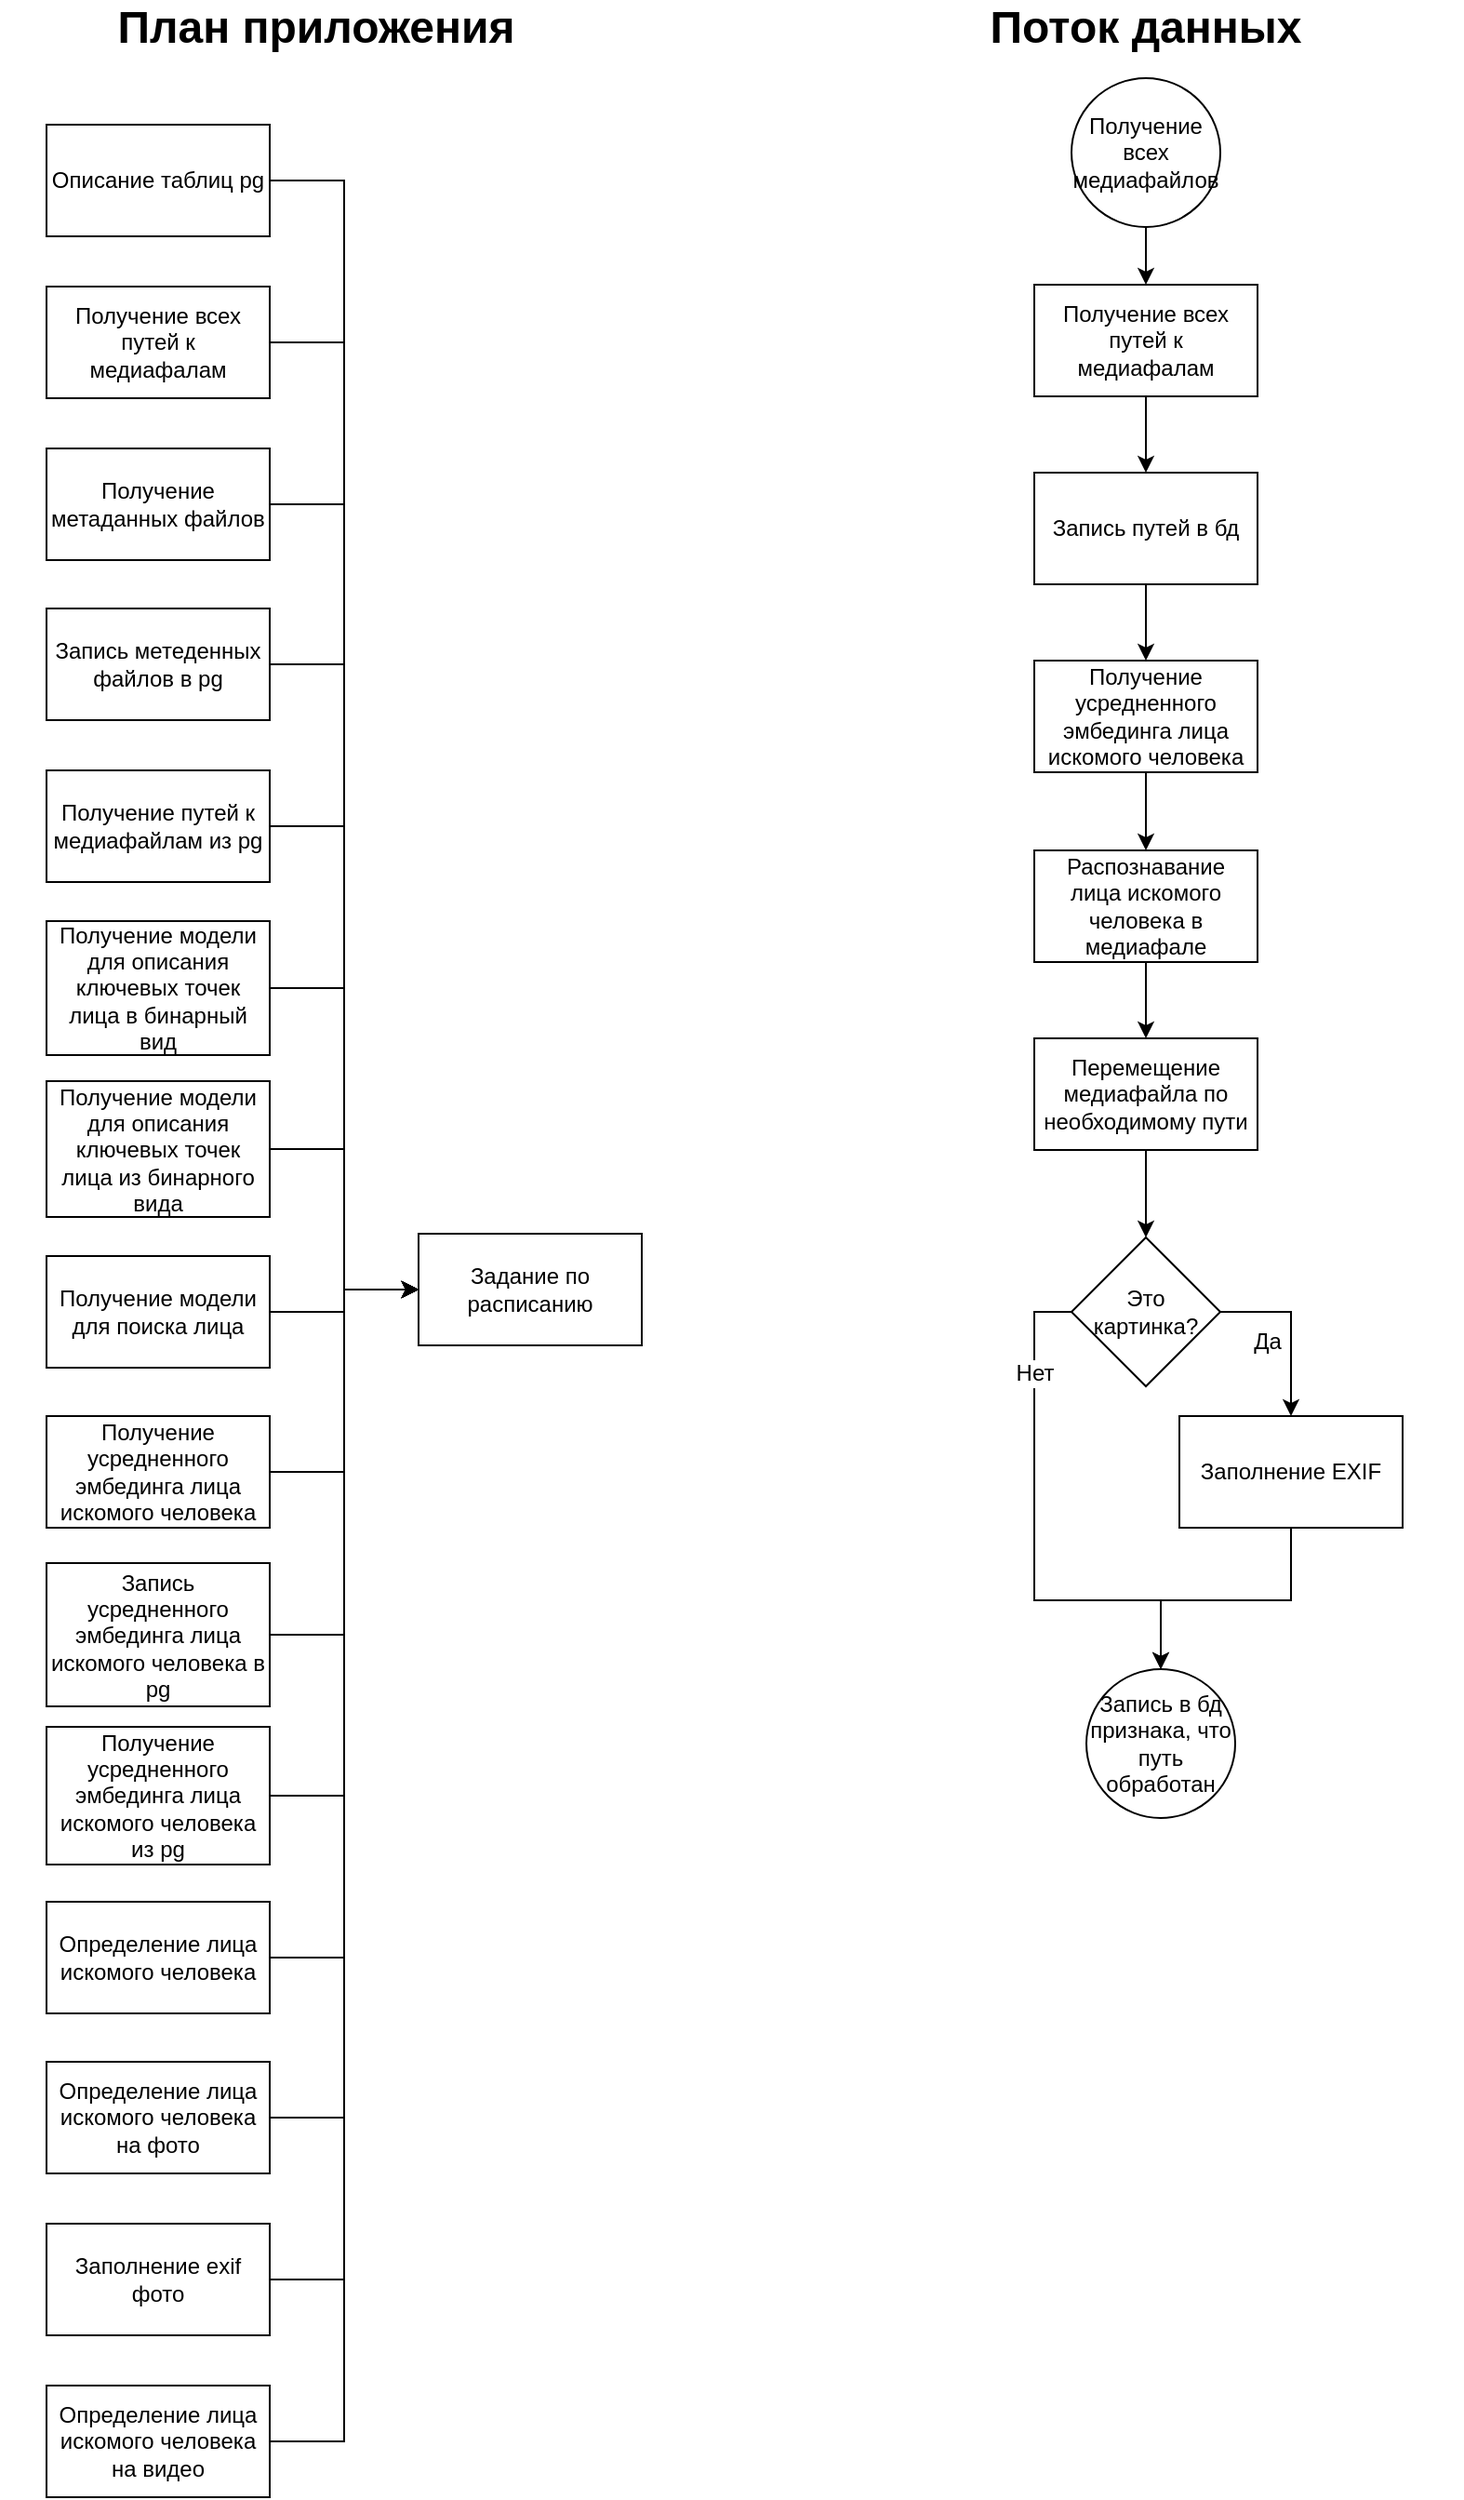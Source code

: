<mxfile version="14.6.13" type="device"><diagram id="k0CuG49ZpZbV93FVSQIi" name="Страница 1"><mxGraphModel dx="1102" dy="815" grid="0" gridSize="10" guides="1" tooltips="1" connect="1" arrows="1" fold="1" page="0" pageScale="1" pageWidth="827" pageHeight="1169" background="#ffffff" math="0" shadow="0"><root><mxCell id="0"/><mxCell id="1" parent="0"/><mxCell id="19" value="&lt;font style=&quot;font-size: 24px&quot;&gt;&lt;b&gt;План приложения&lt;/b&gt;&lt;/font&gt;" style="text;html=1;strokeColor=none;fillColor=none;align=center;verticalAlign=middle;whiteSpace=wrap;rounded=0;" parent="1" vertex="1"><mxGeometry x="25" y="40" width="340" height="20" as="geometry"/></mxCell><mxCell id="20" value="&lt;b&gt;&lt;font style=&quot;font-size: 24px&quot;&gt;Поток данных&lt;/font&gt;&lt;/b&gt;" style="text;html=1;strokeColor=none;fillColor=none;align=center;verticalAlign=middle;whiteSpace=wrap;rounded=0;" parent="1" vertex="1"><mxGeometry x="471" y="40" width="340" height="20" as="geometry"/></mxCell><mxCell id="23" style="edgeStyle=orthogonalEdgeStyle;rounded=0;html=1;jettySize=auto;orthogonalLoop=1;" parent="1" source="21" target="22" edge="1"><mxGeometry relative="1" as="geometry"/></mxCell><mxCell id="21" value="Получение всех медиафайлов" style="ellipse;whiteSpace=wrap;html=1;aspect=fixed;" parent="1" vertex="1"><mxGeometry x="601" y="77" width="80" height="80" as="geometry"/></mxCell><mxCell id="25" style="edgeStyle=orthogonalEdgeStyle;rounded=0;html=1;jettySize=auto;orthogonalLoop=1;" parent="1" source="22" target="24" edge="1"><mxGeometry relative="1" as="geometry"/></mxCell><mxCell id="22" value="&lt;div&gt;Получение всех путей к&lt;/div&gt;&lt;div&gt; медиафалам&lt;/div&gt;" style="rounded=0;whiteSpace=wrap;html=1;" parent="1" vertex="1"><mxGeometry x="581" y="188" width="120" height="60" as="geometry"/></mxCell><mxCell id="27" style="edgeStyle=orthogonalEdgeStyle;rounded=0;html=1;jettySize=auto;orthogonalLoop=1;" parent="1" source="24" target="26" edge="1"><mxGeometry relative="1" as="geometry"/></mxCell><mxCell id="24" value="Запись путей в бд" style="rounded=0;whiteSpace=wrap;html=1;" parent="1" vertex="1"><mxGeometry x="581" y="289" width="120" height="60" as="geometry"/></mxCell><mxCell id="29" style="edgeStyle=orthogonalEdgeStyle;rounded=0;html=1;jettySize=auto;orthogonalLoop=1;" parent="1" source="26" target="28" edge="1"><mxGeometry relative="1" as="geometry"/></mxCell><mxCell id="26" value="Получение усредненного эмбединга лица искомого человека" style="rounded=0;whiteSpace=wrap;html=1;" parent="1" vertex="1"><mxGeometry x="581" y="390" width="120" height="60" as="geometry"/></mxCell><mxCell id="31" style="edgeStyle=orthogonalEdgeStyle;rounded=0;html=1;jettySize=auto;orthogonalLoop=1;" parent="1" source="28" target="30" edge="1"><mxGeometry relative="1" as="geometry"/></mxCell><mxCell id="28" value="&lt;div&gt;Распознавание &lt;br&gt;&lt;/div&gt;&lt;div&gt;лица искомого человека в медиафале&lt;/div&gt;" style="rounded=0;whiteSpace=wrap;html=1;" parent="1" vertex="1"><mxGeometry x="581" y="492" width="120" height="60" as="geometry"/></mxCell><mxCell id="56" style="edgeStyle=orthogonalEdgeStyle;rounded=0;html=1;jettySize=auto;orthogonalLoop=1;" parent="1" source="30" target="55" edge="1"><mxGeometry relative="1" as="geometry"/></mxCell><mxCell id="30" value="&lt;div&gt;Перемещение&lt;/div&gt;&lt;div&gt;медиафайла по необходимому пути&lt;br&gt;&lt;/div&gt;" style="rounded=0;whiteSpace=wrap;html=1;" parent="1" vertex="1"><mxGeometry x="581" y="593" width="120" height="60" as="geometry"/></mxCell><mxCell id="35" value="Запись в бд признака, что путь обработан" style="ellipse;whiteSpace=wrap;html=1;aspect=fixed;" parent="1" vertex="1"><mxGeometry x="609" y="932" width="80" height="80" as="geometry"/></mxCell><mxCell id="9" value="Задание по расписанию" style="rounded=0;whiteSpace=wrap;html=1;" parent="1" vertex="1"><mxGeometry x="250" y="698" width="120" height="60" as="geometry"/></mxCell><mxCell id="11" style="edgeStyle=orthogonalEdgeStyle;rounded=0;html=1;entryX=0;entryY=0.5;jettySize=auto;orthogonalLoop=1;" parent="1" source="3" target="9" edge="1"><mxGeometry relative="1" as="geometry"/></mxCell><mxCell id="12" style="edgeStyle=orthogonalEdgeStyle;rounded=0;html=1;entryX=0;entryY=0.5;jettySize=auto;orthogonalLoop=1;" parent="1" source="4" target="9" edge="1"><mxGeometry relative="1" as="geometry"/></mxCell><mxCell id="13" style="edgeStyle=orthogonalEdgeStyle;rounded=0;html=1;jettySize=auto;orthogonalLoop=1;entryX=0;entryY=0.5;" parent="1" source="5" target="9" edge="1"><mxGeometry relative="1" as="geometry"><Array as="points"><mxPoint x="210" y="913"/><mxPoint x="210" y="728"/></Array></mxGeometry></mxCell><mxCell id="14" style="edgeStyle=orthogonalEdgeStyle;rounded=0;html=1;entryX=0;entryY=0.5;jettySize=auto;orthogonalLoop=1;" parent="1" source="6" target="9" edge="1"><mxGeometry relative="1" as="geometry"/></mxCell><mxCell id="15" style="edgeStyle=orthogonalEdgeStyle;rounded=0;html=1;entryX=0;entryY=0.5;jettySize=auto;orthogonalLoop=1;" parent="1" source="7" target="9" edge="1"><mxGeometry relative="1" as="geometry"/></mxCell><mxCell id="16" style="edgeStyle=orthogonalEdgeStyle;rounded=0;html=1;entryX=0;entryY=0.5;jettySize=auto;orthogonalLoop=1;" parent="1" source="8" target="9" edge="1"><mxGeometry relative="1" as="geometry"/></mxCell><mxCell id="4" value="Получение усредненного эмбединга лица искомого человека" style="rounded=0;whiteSpace=wrap;html=1;" parent="1" vertex="1"><mxGeometry x="50" y="796" width="120" height="60" as="geometry"/></mxCell><mxCell id="5" value="Запись усредненного эмбединга лица искомого человека в pg" style="rounded=0;whiteSpace=wrap;html=1;" parent="1" vertex="1"><mxGeometry x="50" y="875" width="120" height="77" as="geometry"/></mxCell><mxCell id="6" value="Получение усредненного эмбединга лица искомого человека из pg" style="rounded=0;whiteSpace=wrap;html=1;" parent="1" vertex="1"><mxGeometry x="50" y="963" width="120" height="74" as="geometry"/></mxCell><mxCell id="7" value="Определение лица искомого человека" style="rounded=0;whiteSpace=wrap;html=1;" parent="1" vertex="1"><mxGeometry x="50" y="1057" width="120" height="60" as="geometry"/></mxCell><mxCell id="8" value="Определение лица искомого человека на фото" style="rounded=0;whiteSpace=wrap;html=1;" parent="1" vertex="1"><mxGeometry x="50" y="1143" width="120" height="60" as="geometry"/></mxCell><mxCell id="3" value="Описание таблиц pg" style="rounded=0;whiteSpace=wrap;html=1;" parent="1" vertex="1"><mxGeometry x="50" y="102" width="120" height="60" as="geometry"/></mxCell><mxCell id="46" style="edgeStyle=orthogonalEdgeStyle;rounded=0;html=1;entryX=0;entryY=0.5;jettySize=auto;orthogonalLoop=1;" parent="1" source="37" target="9" edge="1"><mxGeometry relative="1" as="geometry"/></mxCell><mxCell id="37" value="&lt;div&gt;Получение всех путей к&lt;/div&gt;&lt;div&gt; медиафалам&lt;/div&gt;" style="rounded=0;whiteSpace=wrap;html=1;" parent="1" vertex="1"><mxGeometry x="50" y="189" width="120" height="60" as="geometry"/></mxCell><mxCell id="47" style="edgeStyle=orthogonalEdgeStyle;rounded=0;html=1;entryX=0;entryY=0.5;jettySize=auto;orthogonalLoop=1;" parent="1" source="38" target="9" edge="1"><mxGeometry relative="1" as="geometry"/></mxCell><mxCell id="38" value="&lt;div&gt;Получение метаданных файлов&lt;br&gt;&lt;/div&gt;" style="rounded=0;whiteSpace=wrap;html=1;" parent="1" vertex="1"><mxGeometry x="50" y="276" width="120" height="60" as="geometry"/></mxCell><mxCell id="48" style="edgeStyle=orthogonalEdgeStyle;rounded=0;html=1;entryX=0;entryY=0.5;jettySize=auto;orthogonalLoop=1;" parent="1" source="39" target="9" edge="1"><mxGeometry relative="1" as="geometry"/></mxCell><mxCell id="39" value="Запись метеденных файлов в pg" style="rounded=0;whiteSpace=wrap;html=1;" parent="1" vertex="1"><mxGeometry x="50" y="362" width="120" height="60" as="geometry"/></mxCell><mxCell id="49" style="edgeStyle=orthogonalEdgeStyle;rounded=0;html=1;entryX=0;entryY=0.5;jettySize=auto;orthogonalLoop=1;" parent="1" source="40" target="9" edge="1"><mxGeometry relative="1" as="geometry"/></mxCell><mxCell id="40" value="Получение путей к медиафайлам из pg" style="rounded=0;whiteSpace=wrap;html=1;" parent="1" vertex="1"><mxGeometry x="50" y="449" width="120" height="60" as="geometry"/></mxCell><mxCell id="50" style="edgeStyle=orthogonalEdgeStyle;rounded=0;html=1;jettySize=auto;orthogonalLoop=1;entryX=0;entryY=0.5;" parent="1" source="41" target="9" edge="1"><mxGeometry relative="1" as="geometry"><Array as="points"><mxPoint x="210" y="566"/><mxPoint x="210" y="728"/></Array></mxGeometry></mxCell><mxCell id="41" value="Получение модели для описания ключевых точек лица в бинарный вид" style="rounded=0;whiteSpace=wrap;html=1;" parent="1" vertex="1"><mxGeometry x="50" y="530" width="120" height="72" as="geometry"/></mxCell><mxCell id="51" style="edgeStyle=orthogonalEdgeStyle;rounded=0;html=1;jettySize=auto;orthogonalLoop=1;entryX=0;entryY=0.5;" parent="1" source="42" target="9" edge="1"><mxGeometry relative="1" as="geometry"><Array as="points"><mxPoint x="210" y="652"/><mxPoint x="210" y="728"/></Array></mxGeometry></mxCell><mxCell id="42" value="Получение модели для описания ключевых точек лица из бинарного вида" style="rounded=0;whiteSpace=wrap;html=1;" parent="1" vertex="1"><mxGeometry x="50" y="616" width="120" height="73" as="geometry"/></mxCell><mxCell id="52" style="edgeStyle=orthogonalEdgeStyle;rounded=0;html=1;entryX=0;entryY=0.5;jettySize=auto;orthogonalLoop=1;" parent="1" source="43" target="9" edge="1"><mxGeometry relative="1" as="geometry"/></mxCell><mxCell id="43" value="Получение модели для поиска лица" style="rounded=0;whiteSpace=wrap;html=1;" parent="1" vertex="1"><mxGeometry x="50" y="710" width="120" height="60" as="geometry"/></mxCell><mxCell id="54" style="edgeStyle=orthogonalEdgeStyle;rounded=0;html=1;jettySize=auto;orthogonalLoop=1;entryX=0;entryY=0.5;" parent="1" source="44" target="9" edge="1"><mxGeometry relative="1" as="geometry"><mxPoint x="225" y="601" as="targetPoint"/><Array as="points"><mxPoint x="210" y="1347"/><mxPoint x="210" y="728"/></Array></mxGeometry></mxCell><mxCell id="44" value="Определение лица искомого человека на видео" style="rounded=0;whiteSpace=wrap;html=1;" parent="1" vertex="1"><mxGeometry x="50" y="1317" width="120" height="60" as="geometry"/></mxCell><mxCell id="53" style="edgeStyle=orthogonalEdgeStyle;rounded=0;html=1;entryX=0;entryY=0.5;jettySize=auto;orthogonalLoop=1;" parent="1" source="45" target="9" edge="1"><mxGeometry relative="1" as="geometry"/></mxCell><mxCell id="45" value="Заполнение exif фото" style="rounded=0;whiteSpace=wrap;html=1;" parent="1" vertex="1"><mxGeometry x="50" y="1230" width="120" height="60" as="geometry"/></mxCell><mxCell id="57" style="edgeStyle=orthogonalEdgeStyle;rounded=0;html=1;jettySize=auto;orthogonalLoop=1;exitX=1;exitY=0.5;" parent="1" source="55" target="59" edge="1"><mxGeometry relative="1" as="geometry"><mxPoint x="720.883" y="824" as="targetPoint"/><Array as="points"><mxPoint x="719" y="740"/></Array></mxGeometry></mxCell><mxCell id="60" value="Да" style="text;html=1;resizable=0;points=[];align=center;verticalAlign=middle;labelBackgroundColor=#ffffff;" parent="57" vertex="1" connectable="0"><mxGeometry x="-0.194" y="-14" relative="1" as="geometry"><mxPoint x="1" y="16" as="offset"/></mxGeometry></mxCell><mxCell id="61" style="edgeStyle=orthogonalEdgeStyle;rounded=0;html=1;jettySize=auto;orthogonalLoop=1;exitX=0;exitY=0.5;entryX=0.5;entryY=0;" parent="1" source="55" target="35" edge="1"><mxGeometry relative="1" as="geometry"><mxPoint x="649.667" y="921.667" as="targetPoint"/><Array as="points"><mxPoint x="581" y="740"/><mxPoint x="581" y="895"/><mxPoint x="649" y="895"/></Array></mxGeometry></mxCell><mxCell id="64" value="Нет" style="text;html=1;resizable=0;points=[];align=center;verticalAlign=middle;labelBackgroundColor=#ffffff;" parent="61" vertex="1" connectable="0"><mxGeometry x="-0.518" y="-2" relative="1" as="geometry"><mxPoint x="2" y="-15" as="offset"/></mxGeometry></mxCell><mxCell id="55" value="Это картинка?" style="rhombus;whiteSpace=wrap;html=1;" parent="1" vertex="1"><mxGeometry x="601" y="700" width="80" height="80" as="geometry"/></mxCell><mxCell id="62" style="edgeStyle=orthogonalEdgeStyle;rounded=0;html=1;jettySize=auto;orthogonalLoop=1;" parent="1" source="59" target="35" edge="1"><mxGeometry relative="1" as="geometry"><mxPoint x="649.667" y="921.667" as="targetPoint"/><Array as="points"><mxPoint x="719" y="895"/><mxPoint x="649" y="895"/></Array></mxGeometry></mxCell><mxCell id="59" value="Заполнение EXIF" style="rounded=0;whiteSpace=wrap;html=1;" parent="1" vertex="1"><mxGeometry x="659" y="796" width="120" height="60" as="geometry"/></mxCell></root></mxGraphModel></diagram></mxfile>